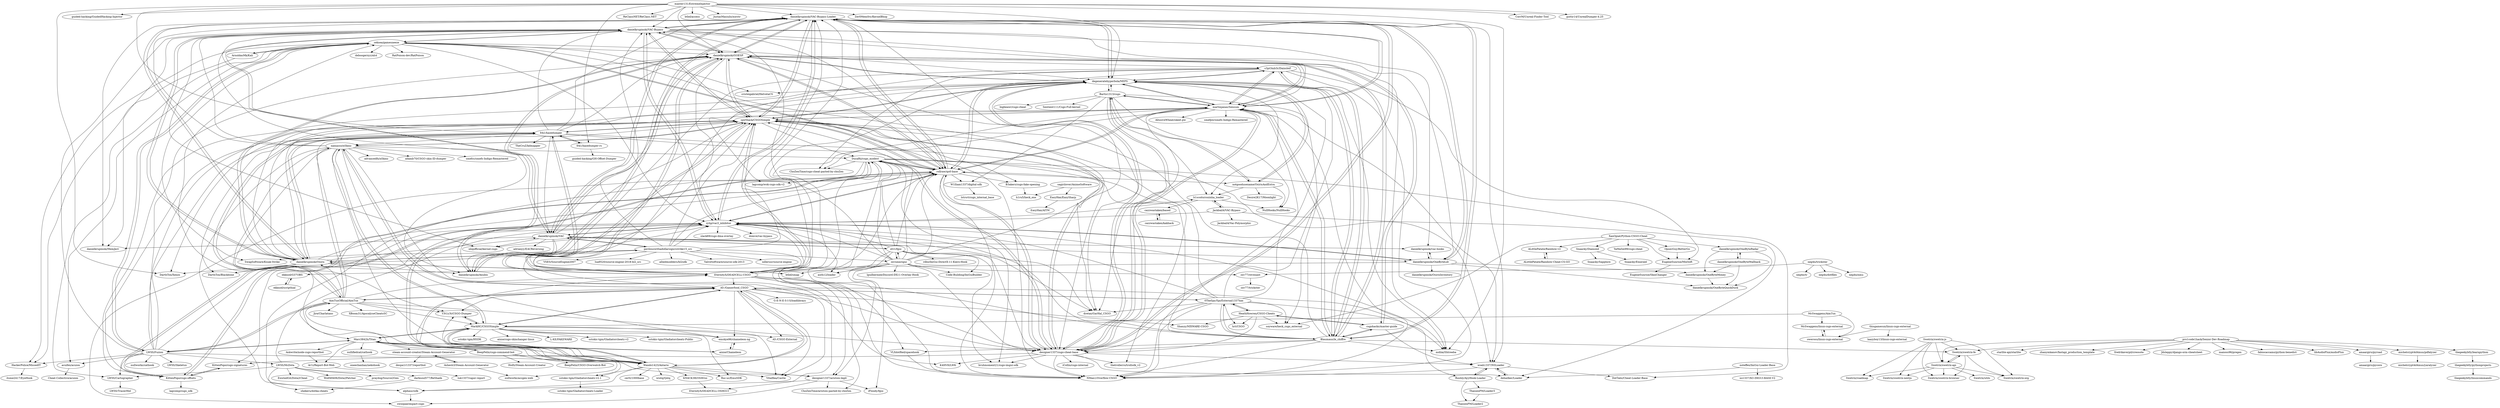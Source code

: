 digraph G {
"master131/ExtremeInjector" -> "DarthTon/Xenos" ["e"=1]
"master131/ExtremeInjector" -> "guided-hacking/GuidedHacking-Injector" ["e"=1]
"master131/ExtremeInjector" -> "danielkrupinski/VAC-Bypass-Loader"
"master131/ExtremeInjector" -> "frk1/hazedumper"
"master131/ExtremeInjector" -> "ReClassNET/ReClass.NET" ["e"=1]
"master131/ExtremeInjector" -> "danielkrupinski/VAC-Bypass"
"master131/ExtremeInjector" -> "mdilai/Shtreeba" ["e"=1]
"master131/ExtremeInjector" -> "btbd/access" ["e"=1]
"master131/ExtremeInjector" -> "JustasMasiulis/xorstr" ["e"=1]
"master131/ExtremeInjector" -> "danielkrupinski/GOESP"
"master131/ExtremeInjector" -> "Zer0Mem0ry/KernelBhop" ["e"=1]
"master131/ExtremeInjector" -> "frk1/hazedumper-rs"
"master131/ExtremeInjector" -> "degeneratehyperbola/NEPS"
"master131/ExtremeInjector" -> "CorrM/Unreal-Finder-Tool" ["e"=1]
"master131/ExtremeInjector" -> "guttir14/UnrealDumper-4.25" ["e"=1]
"thegeekyb0y/learnpython" -> "thegeekyb0y/pythonprojects"
"thegeekyb0y/pythonprojects" -> "thegeekyb0y/linuxcommands"
"frk1/hazedumper" -> "danielkrupinski/Osiris"
"frk1/hazedumper" -> "frk1/hazedumper-rs"
"frk1/hazedumper" -> "spirthack/CSGOSimple"
"frk1/hazedumper" -> "danielkrupinski/VAC-Bypass-Loader"
"frk1/hazedumper" -> "danielkrupinski/GOESP"
"frk1/hazedumper" -> "TheCruZ/kdmapper" ["e"=1]
"frk1/hazedumper" -> "danielkrupinski/VAC"
"frk1/hazedumper" -> "EternityX/DEADCELL-CSGO"
"frk1/hazedumper" -> "rollraw/qo0-base"
"frk1/hazedumper" -> "DarthTon/Xenos" ["e"=1]
"frk1/hazedumper" -> "DarthTon/Blackbone" ["e"=1]
"frk1/hazedumper" -> "dretax/GarHal_CSGO" ["e"=1]
"frk1/hazedumper" -> "AimTuxOfficial/AimTux"
"frk1/hazedumper" -> "danielkrupinski/VAC-Bypass"
"frk1/hazedumper" -> "namazso/nSkinz"
"danielkrupinski/GOESP" -> "danielkrupinski/Anubis"
"danielkrupinski/GOESP" -> "danielkrupinski/VAC-Bypass-Loader"
"danielkrupinski/GOESP" -> "danielkrupinski/VAC-Bypass"
"danielkrupinski/GOESP" -> "danielkrupinski/Osiris"
"danielkrupinski/GOESP" -> "danielkrupinski/VAC"
"danielkrupinski/GOESP" -> "spirthack/CSGOSimple"
"danielkrupinski/GOESP" -> "dretax/GarHal_CSGO" ["e"=1]
"danielkrupinski/GOESP" -> "martinjanas/Sensum"
"danielkrupinski/GOESP" -> "Blaumaus/le_chiffre"
"danielkrupinski/GOESP" -> "degeneratehyperbola/NEPS"
"danielkrupinski/GOESP" -> "rollraw/qo0-base"
"danielkrupinski/GOESP" -> "zyhp/vac3_inhibitor"
"danielkrupinski/GOESP" -> "EternityX/DEADCELL-CSGO"
"danielkrupinski/GOESP" -> "csgohacks/master-guide"
"danielkrupinski/GOESP" -> "s3pt3mb3r/Dainsleif"
"danielkrupinski/Osiris" -> "frk1/hazedumper"
"danielkrupinski/Osiris" -> "danielkrupinski/GOESP"
"danielkrupinski/Osiris" -> "danielkrupinski/VAC-Bypass-Loader"
"danielkrupinski/Osiris" -> "danielkrupinski/VAC-Bypass"
"danielkrupinski/Osiris" -> "spirthack/CSGOSimple"
"danielkrupinski/Osiris" -> "EternityX/DEADCELL-CSGO"
"danielkrupinski/Osiris" -> "degeneratehyperbola/NEPS"
"danielkrupinski/Osiris" -> "rollraw/qo0-base"
"danielkrupinski/Osiris" -> "danielkrupinski/Anubis"
"danielkrupinski/Osiris" -> "danielkrupinski/VAC"
"danielkrupinski/Osiris" -> "DarthTon/Xenos" ["e"=1]
"danielkrupinski/Osiris" -> "perilouswithadollarsign/cstrike15_src"
"danielkrupinski/Osiris" -> "zyhp/vac3_inhibitor"
"danielkrupinski/Osiris" -> "martinjanas/Sensum"
"danielkrupinski/Osiris" -> "DarthTon/Blackbone" ["e"=1]
"danielkrupinski/VAC-Bypass-Loader" -> "danielkrupinski/VAC-Bypass"
"danielkrupinski/VAC-Bypass-Loader" -> "danielkrupinski/VAC"
"danielkrupinski/VAC-Bypass-Loader" -> "danielkrupinski/GOESP"
"danielkrupinski/VAC-Bypass-Loader" -> "zyhp/vac3_inhibitor"
"danielkrupinski/VAC-Bypass-Loader" -> "danielkrupinski/Anubis"
"danielkrupinski/VAC-Bypass-Loader" -> "Blaumaus/le_chiffre"
"danielkrupinski/VAC-Bypass-Loader" -> "danielkrupinski/OneByteLdr"
"danielkrupinski/VAC-Bypass-Loader" -> "martinjanas/Sensum"
"danielkrupinski/VAC-Bypass-Loader" -> "danielkrupinski/Osiris"
"danielkrupinski/VAC-Bypass-Loader" -> "spirthack/CSGOSimple"
"danielkrupinski/VAC-Bypass-Loader" -> "degeneratehyperbola/NEPS"
"danielkrupinski/VAC-Bypass-Loader" -> "rollraw/qo0-base"
"danielkrupinski/VAC-Bypass-Loader" -> "designer1337/csgo-cheat-base"
"danielkrupinski/VAC-Bypass-Loader" -> "danielkrupinski/MemJect" ["e"=1]
"danielkrupinski/VAC-Bypass-Loader" -> "woah1337/NSLoader"
"danielkrupinski/VAC" -> "danielkrupinski/VAC-Bypass"
"danielkrupinski/VAC" -> "danielkrupinski/VAC-Bypass-Loader"
"danielkrupinski/VAC" -> "zyhp/vac3_inhibitor"
"danielkrupinski/VAC" -> "danielkrupinski/vac-hooks"
"danielkrupinski/VAC" -> "danielkrupinski/GOESP"
"danielkrupinski/VAC" -> "btbd/smap" ["e"=1]
"danielkrupinski/VAC" -> "adrianyy/EACReversing" ["e"=1]
"danielkrupinski/VAC" -> "danielkrupinski/OneByteLdr"
"danielkrupinski/VAC" -> "dretax/GarHal_CSGO" ["e"=1]
"danielkrupinski/VAC" -> "otvv/fgui"
"danielkrupinski/VAC" -> "nbqofficial/kernel-csgo" ["e"=1]
"danielkrupinski/VAC" -> "spirthack/CSGOSimple"
"danielkrupinski/VAC" -> "perilouswithadollarsign/cstrike15_src"
"danielkrupinski/VAC" -> "danielkrupinski/MemJect" ["e"=1]
"danielkrupinski/VAC" -> "danielkrupinski/Anubis"
"danielkrupinski/VAC-Bypass" -> "danielkrupinski/VAC-Bypass-Loader"
"danielkrupinski/VAC-Bypass" -> "danielkrupinski/VAC"
"danielkrupinski/VAC-Bypass" -> "zyhp/vac3_inhibitor"
"danielkrupinski/VAC-Bypass" -> "danielkrupinski/GOESP"
"danielkrupinski/VAC-Bypass" -> "danielkrupinski/vac-hooks"
"danielkrupinski/VAC-Bypass" -> "danielkrupinski/MemJect" ["e"=1]
"danielkrupinski/VAC-Bypass" -> "danielkrupinski/OneByteLdr"
"danielkrupinski/VAC-Bypass" -> "danielkrupinski/Anubis"
"danielkrupinski/VAC-Bypass" -> "spirthack/CSGOSimple"
"danielkrupinski/VAC-Bypass" -> "rollraw/qo0-base"
"danielkrupinski/VAC-Bypass" -> "martinjanas/Sensum"
"danielkrupinski/VAC-Bypass" -> "danielkrupinski/Osiris"
"danielkrupinski/VAC-Bypass" -> "seksea/gamesneeze"
"danielkrupinski/VAC-Bypass" -> "mdilai/Shtreeba" ["e"=1]
"danielkrupinski/VAC-Bypass" -> "nbqofficial/kernel-csgo" ["e"=1]
"dehailker/Loader" -> "woah1337/NSLoader"
"frk1/hazedumper-rs" -> "frk1/hazedumper"
"frk1/hazedumper-rs" -> "guided-hacking/GH-Offset-Dumper" ["e"=1]
"spirthack/CSGOSimple" -> "designer1337/csgo-cheat-base"
"spirthack/CSGOSimple" -> "EternityX/DEADCELL-CSGO"
"spirthack/CSGOSimple" -> "rollraw/qo0-base"
"spirthack/CSGOSimple" -> "danielkrupinski/Anubis"
"spirthack/CSGOSimple" -> "danielkrupinski/GOESP"
"spirthack/CSGOSimple" -> "martinjanas/Sensum"
"spirthack/CSGOSimple" -> "danielkrupinski/VAC-Bypass-Loader"
"spirthack/CSGOSimple" -> "KittenPopo/csgo-offsets"
"spirthack/CSGOSimple" -> "degeneratehyperbola/NEPS"
"spirthack/CSGOSimple" -> "DucaRii/csgo_modest"
"spirthack/CSGOSimple" -> "danielkrupinski/VAC-Bypass"
"spirthack/CSGOSimple" -> "NMan1/Overflow-CSGO"
"spirthack/CSGOSimple" -> "B3akers/csgo-fake-opening"
"spirthack/CSGOSimple" -> "frk1/hazedumper"
"spirthack/CSGOSimple" -> "namazso/nSkinz"
"Jackbail4/VAC-Bypass" -> "b1scoito/cozinha_loader"
"Jackbail4/VAC-Bypass" -> "Jackbail4/Vac-Polymorphic"
"Jackbail4/VAC-Bypass" -> "dehailker/Loader"
"Jackbail4/VAC-Bypass" -> "zyhp/vac3_inhibitor"
"OpsecGuy/BetterGo" -> "EugeneSunrise/MixSoft"
"ekknod/scripthial" -> "ekknod/G37OBS"
"otvv/fgui" -> "zxvnme/zgui"
"otvv/fgui" -> "bruhmoment21/csgo-imgui-sdk"
"otvv/fgui" -> "NMan1/Overflow-CSGO"
"otvv/fgui" -> "designer1337/csgo-cheat-base"
"otvv/fgui" -> "rollraw/qo0-base"
"otvv/fgui" -> "DucaRii/csgo_modest"
"otvv/fgui" -> "zyhp/vac3_inhibitor"
"otvv/fgui" -> "Code-Building/ImGuiBuilder" ["e"=1]
"otvv/fgui" -> "danielkrupinski/VAC"
"otvv/fgui" -> "auth12/loader"
"otvv/fgui" -> "rdbo/ImGui-DirectX-11-Kiero-Hook" ["e"=1]
"perilouswithadollarsign/cstrike15_src" -> "VSES/SourceEngine2007" ["e"=1]
"perilouswithadollarsign/cstrike15_src" -> "danielkrupinski/VAC"
"perilouswithadollarsign/cstrike15_src" -> "danielkrupinski/VAC-Bypass"
"perilouswithadollarsign/cstrike15_src" -> "SwagSoftware/Kisak-Strike" ["e"=1]
"perilouswithadollarsign/cstrike15_src" -> "spirthack/CSGOSimple"
"perilouswithadollarsign/cstrike15_src" -> "rollraw/qo0-base"
"perilouswithadollarsign/cstrike15_src" -> "lua9520/source-engine-2018-hl2_src" ["e"=1]
"perilouswithadollarsign/cstrike15_src" -> "alliedmodders/hl2sdk" ["e"=1]
"perilouswithadollarsign/cstrike15_src" -> "EternityX/DEADCELL-CSGO"
"perilouswithadollarsign/cstrike15_src" -> "danielkrupinski/Osiris"
"perilouswithadollarsign/cstrike15_src" -> "zxvnme/zgui"
"perilouswithadollarsign/cstrike15_src" -> "zyhp/vac3_inhibitor"
"perilouswithadollarsign/cstrike15_src" -> "ValveSoftware/source-sdk-2013" ["e"=1]
"perilouswithadollarsign/cstrike15_src" -> "danielkrupinski/VAC-Bypass-Loader"
"perilouswithadollarsign/cstrike15_src" -> "nillerusr/source-engine" ["e"=1]
"LWSS/Fuzion" -> "seksea/gamesneeze"
"LWSS/Fuzion" -> "AimTuxOfficial/AimTux"
"LWSS/Fuzion" -> "acuifex/acuion"
"LWSS/Fuzion" -> "HackerPolice/MissedIT"
"LWSS/Fuzion" -> "LWSS/Cartographer"
"LWSS/Fuzion" -> "Marc3842h/Titan"
"LWSS/Fuzion" -> "Wando1423/Antario"
"LWSS/Fuzion" -> "danielkrupinski/GOESP"
"LWSS/Fuzion" -> "danielkrupinski/VAC-Bypass"
"LWSS/Fuzion" -> "LWSS/McDota"
"LWSS/Fuzion" -> "nullworks/cathook" ["e"=1]
"LWSS/Fuzion" -> "LWSS/Skeletux"
"LWSS/Fuzion" -> "martinjanas/Sensum"
"LWSS/Fuzion" -> "spirthack/CSGOSimple"
"LWSS/Fuzion" -> "zyhp/vac3_inhibitor"
"A5-/Gamerfood_CSGO" -> "MarkHC/CSGOSimple"
"A5-/Gamerfood_CSGO" -> "A5-/CSGO-External"
"A5-/Gamerfood_CSGO" -> "Wando1423/Antario"
"A5-/Gamerfood_CSGO" -> "Y3t1y3t/CSGO-Dumper"
"A5-/Gamerfood_CSGO" -> "Vitalflea/Castle"
"A5-/Gamerfood_CSGO" -> "AimTuxOfficial/AimTux"
"A5-/Gamerfood_CSGO" -> "sstokic-tgm/Gladiatorcheatz-v2.1"
"A5-/Gamerfood_CSGO" -> "namazso/nSkinz"
"A5-/Gamerfood_CSGO" -> "Shaxzy/NIXWARE-CSGO"
"A5-/Gamerfood_CSGO" -> "designer1337/csgo-cheat-base"
"A5-/Gamerfood_CSGO" -> "spirthack/CSGOSimple"
"A5-/Gamerfood_CSGO" -> "G-E-N-E-S-I-S/loadlibrayy" ["e"=1]
"A5-/Gamerfood_CSGO" -> "emskye96/chameleon-ng"
"A5-/Gamerfood_CSGO" -> "Roshly/AyyHook-Loader"
"A5-/Gamerfood_CSGO" -> "0TheSpy/SpyExternal1337hax"
"ALittlePatate/Rainbow-v2" -> "ALittlePatate/Rainbow-Cheat-CS-GO"
"XanOpiat/Python-CSGO-Cheat" -> "Snaacky/Diamond"
"XanOpiat/Python-CSGO-Cheat" -> "OpsecGuy/BetterGo"
"XanOpiat/Python-CSGO-Cheat" -> "danielkrupinski/OneByteRadar"
"XanOpiat/Python-CSGO-Cheat" -> "soyware/heck_csgo_external"
"XanOpiat/Python-CSGO-Cheat" -> "EugeneSunrise/MixSoft"
"XanOpiat/Python-CSGO-Cheat" -> "YaMaSei99/csgo-cheat"
"XanOpiat/Python-CSGO-Cheat" -> "ALittlePatate/Rainbow-v2"
"sagirilover/AnimeSoftware" -> "h1ru5/heck_exe"
"sagirilover/AnimeSoftware" -> "EasyHax/EasySharp"
"noteffex/ImGui-Loader-Base" -> "dehailker/Loader"
"noteffex/ImGui-Loader-Base" -> "xo1337/XO-IMGUI-BASE-V2"
"Marc3842h/Titan" -> "Wando1423/Antario"
"Marc3842h/Titan" -> "BeepFelix/csgo-commend-bot"
"Marc3842h/Titan" -> "MarkHC/CSGOSimple"
"Marc3842h/Titan" -> "Askwrite/node-csgo-reportbot"
"Marc3842h/Titan" -> "LWSS/Fuzion"
"Marc3842h/Titan" -> "Ar1i/Report-Bot-Web"
"Marc3842h/Titan" -> "nullifiedcat/cathook"
"Marc3842h/Titan" -> "steam-account-creator/Steam-Account-Generator"
"Marc3842h/Titan" -> "designer1337/aristois-legit"
"KittenPopo/csgo-offsets" -> "KittenPopo/csgo-signatures"
"KittenPopo/csgo-offsets" -> "zyhp/vac3_inhibitor"
"KittenPopo/csgo-offsets" -> "lagcomp/csgo_sdk"
"KittenPopo/csgo-offsets" -> "rollraw/qo0-base"
"danielkrupinski/OneByteLdr" -> "danielkrupinski/OneByteMoney"
"danielkrupinski/OneByteLdr" -> "danielkrupinski/vac-hooks"
"danielkrupinski/OneByteLdr" -> "zyhp/vac3_inhibitor"
"danielkrupinski/OneByteLdr" -> "danielkrupinski/VAC-Bypass-Loader"
"danielkrupinski/OneByteLdr" -> "danielkrupinski/OneByteQuickDuck"
"danielkrupinski/OneByteLdr" -> "danielkrupinski/OsirisInventory"
"danielkrupinski/OneByteLdr" -> "ekknod/G37OBS"
"zyhp/vac3_inhibitor" -> "danielkrupinski/VAC-Bypass"
"zyhp/vac3_inhibitor" -> "danielkrupinski/VAC-Bypass-Loader"
"zyhp/vac3_inhibitor" -> "nbqofficial/kernel-csgo" ["e"=1]
"zyhp/vac3_inhibitor" -> "mdilai/Shtreeba" ["e"=1]
"zyhp/vac3_inhibitor" -> "NMan1/Overflow-CSGO"
"zyhp/vac3_inhibitor" -> "danielkrupinski/VAC"
"zyhp/vac3_inhibitor" -> "KittenPopo/csgo-offsets"
"zyhp/vac3_inhibitor" -> "b1scoito/cozinha_loader"
"zyhp/vac3_inhibitor" -> "rollraw/qo0-base"
"zyhp/vac3_inhibitor" -> "danielkrupinski/OneByteLdr"
"zyhp/vac3_inhibitor" -> "dretax/GarHal_CSGO" ["e"=1]
"zyhp/vac3_inhibitor" -> "slack69/csgo-dma-overlay" ["e"=1]
"zyhp/vac3_inhibitor" -> "KittenPopo/csgo-signatures"
"zyhp/vac3_inhibitor" -> "domve/vac-bypass"
"zyhp/vac3_inhibitor" -> "auth12/loader"
"Swetrix/swetrix-api" -> "Swetrix/swetrix-fe"
"Swetrix/swetrix-api" -> "Swetrix/swetrix-org"
"Swetrix/swetrix-api" -> "Swetrix/roadmap"
"Swetrix/swetrix-api" -> "Swetrix/swetrix-nextjs"
"Swetrix/swetrix-api" -> "Swetrix/swetrix-browser"
"Swetrix/swetrix-api" -> "Swetrix/utils"
"Snaacky/Diamond" -> "Snaacky/Sapphire"
"Snaacky/Diamond" -> "Snaacky/Emerald"
"KN4CK3R/OSHGui" -> "EternityX/DEADCELL-OSHGUI"
"rollraw/qo0-base" -> "designer1337/csgo-cheat-base"
"rollraw/qo0-base" -> "degeneratehyperbola/NEPS"
"rollraw/qo0-base" -> "spirthack/CSGOSimple"
"rollraw/qo0-base" -> "lagcomp/wok-csgo-sdk-v2"
"rollraw/qo0-base" -> "zyhp/vac3_inhibitor"
"rollraw/qo0-base" -> "seksea/gamesneeze"
"rollraw/qo0-base" -> "KittenPopo/csgo-offsets"
"rollraw/qo0-base" -> "DucaRii/csgo_modest"
"rollraw/qo0-base" -> "NMan1/Overflow-CSGO"
"rollraw/qo0-base" -> "martinjanas/Sensum"
"rollraw/qo0-base" -> "danielkrupinski/VAC-Bypass-Loader"
"rollraw/qo0-base" -> "notgoodusename/OsirisAndExtra"
"rollraw/qo0-base" -> "danielkrupinski/GOESP"
"rollraw/qo0-base" -> "B3akers/csgo-fake-opening"
"rollraw/qo0-base" -> "W1lliam1337/digital-sdk"
"AimTuxOfficial/AimTux" -> "LWSS/Fuzion"
"AimTuxOfficial/AimTux" -> "A5-/Gamerfood_CSGO"
"AimTuxOfficial/AimTux" -> "MarkHC/CSGOSimple"
"AimTuxOfficial/AimTux" -> "frk1/hazedumper"
"AimTuxOfficial/AimTux" -> "EternityX/DEADCELL-CSGO"
"AimTuxOfficial/AimTux" -> "spirthack/CSGOSimple"
"AimTuxOfficial/AimTux" -> "Y3t1y3t/CSGO-Dumper"
"AimTuxOfficial/AimTux" -> "Wando1423/Antario"
"AimTuxOfficial/AimTux" -> "Jire/Charlatano" ["e"=1]
"AimTuxOfficial/AimTux" -> "namazso/nSkinz"
"AimTuxOfficial/AimTux" -> "danielkrupinski/Osiris"
"AimTuxOfficial/AimTux" -> "Marc3842h/Titan"
"AimTuxOfficial/AimTux" -> "seksea/gamesneeze"
"AimTuxOfficial/AimTux" -> "XBoom31/ApocalyseCheatsSC"
"AimTuxOfficial/AimTux" -> "designer1337/csgo-cheat-base"
"B3akers/csgo-fake-opening" -> "h1ru5/heck_exe"
"cazzwastaken/based" -> "cazzwastaken/kakhack"
"McSwaggens/linux-csgo-external" -> "owerosu/linux-csgo-external"
"MarkHC/CSGOSimple" -> "A5-/Gamerfood_CSGO"
"MarkHC/CSGOSimple" -> "Wando1423/Antario"
"MarkHC/CSGOSimple" -> "emskye96/chameleon-ng"
"MarkHC/CSGOSimple" -> "Y3t1y3t/CSGO-Dumper"
"MarkHC/CSGOSimple" -> "L-KE/FAKEWARE"
"MarkHC/CSGOSimple" -> "aixxe/Chameleon"
"MarkHC/CSGOSimple" -> "Vitalflea/Castle"
"MarkHC/CSGOSimple" -> "namazso/nSkinz"
"MarkHC/CSGOSimple" -> "A5-/CSGO-External"
"MarkHC/CSGOSimple" -> "sstokic-tgm/Gladiatorcheatz-v2"
"MarkHC/CSGOSimple" -> "sstokic-tgm/Gladiatorcheatz-Public"
"MarkHC/CSGOSimple" -> "fluc-uc/EmuSDK"
"MarkHC/CSGOSimple" -> "sstokic-tgm/HSDK"
"MarkHC/CSGOSimple" -> "aixxe/csgo-skinchanger-linux"
"MarkHC/CSGOSimple" -> "Marc3842h/Titan"
"alphauc/sdk" -> "swoopae/impact-csgo"
"sstokic-tgm/Gladiatorcheatz-v2.1" -> "sstokic-tgm/Gladiatorcheatz-Loader"
"nullifiedcat/cathook" -> "oneechanhax/nekohook"
"Wando1423/Antario" -> "fluc-uc/EmuSDK"
"Wando1423/Antario" -> "Vitalflea/Castle"
"Wando1423/Antario" -> "MarkHC/CSGOSimple"
"Wando1423/Antario" -> "DucaRii/csgo_modest"
"Wando1423/Antario" -> "A5-/Gamerfood_CSGO"
"Wando1423/Antario" -> "designer1337/aristois-legit"
"Wando1423/Antario" -> "sstokic-tgm/Gladiatorcheatz-v2.1"
"Wando1423/Antario" -> "Marc3842h/Titan"
"Wando1423/Antario" -> "KN4CK3R/OSHGui"
"Wando1423/Antario" -> "alphauc/sdk"
"Wando1423/Antario" -> "Y3t1y3t/CSGO-Dumper"
"Wando1423/Antario" -> "certt/1000base"
"Wando1423/Antario" -> "wiotq/Qotq"
"designer1337/aristois-legit" -> "alphauc/sdk"
"designer1337/aristois-legit" -> "ChoZenTime/aristois-pasted-by-choZen"
"designer1337/aristois-legit" -> "iFloody/fgui"
"designer1337/aristois-legit" -> "swoopae/impact-csgo"
"zxvnme/zgui" -> "otvv/fgui"
"zxvnme/zgui" -> "iFloody/fgui"
"zxvnme/zgui" -> "zyhp/vac3_inhibitor"
"zxvnme/zgui" -> "DucaRii/csgo_modest"
"zxvnme/zgui" -> "designer1337/csgo-cheat-base"
"zxvnme/zgui" -> "zxv77/revenant"
"zxvnme/zgui" -> "rollraw/qo0-base"
"zxvnme/zgui" -> "Code-Building/ImGuiBuilder" ["e"=1]
"zxvnme/zgui" -> "danielkrupinski/VAC-Bypass"
"zxvnme/zgui" -> "auth12/loader"
"zxvnme/zgui" -> "danielkrupinski/VAC-Bypass-Loader"
"zxvnme/zgui" -> "spirthack/CSGOSimple"
"zxvnme/zgui" -> "designer1337/aristois-legit"
"zxvnme/zgui" -> "lguilhermee/Discord-DX11-Overlay-Hook" ["e"=1]
"zxvnme/zgui" -> "btbd/smap" ["e"=1]
"danielkrupinski/vac-hooks" -> "danielkrupinski/OneByteLdr"
"steam-account-creator/Steam-Account-Generator" -> "despa1r1337/reportbot"
"steam-account-creator/Steam-Account-Generator" -> "Ashesh3/Steam-Account-Generator"
"Y3t1y3t/CSGO-Dumper" -> "MarkHC/CSGOSimple"
"McSwaggens/AimTux" -> "McSwaggens/linux-csgo-external"
"McSwaggens/AimTux" -> "owerosu/linux-csgo-external"
"McSwaggens/AimTux" -> "MarkHC/CSGOSimple"
"s3pt3mb3r/Dainsleif" -> "Blaumaus/le_chiffre"
"s3pt3mb3r/Dainsleif" -> "martinjanas/Sensum"
"s3pt3mb3r/Dainsleif" -> "degeneratehyperbola/NEPS"
"s3pt3mb3r/Dainsleif" -> "K4HVH/LWK"
"s3pt3mb3r/Dainsleif" -> "ChoZenTime/csgo-cheat-pasted-by-choZen"
"s3pt3mb3r/Dainsleif" -> "lagcomp/wok-csgo-sdk-v2"
"s3pt3mb3r/Dainsleif" -> "NMan1/Overflow-CSGO"
"s3pt3mb3r/Dainsleif" -> "VLXdotRed/spacehook"
"s3pt3mb3r/Dainsleif" -> "EugeneSunrise/MixSoft"
"LWSS/Cartographer" -> "LWSS/TracerHid"
"LWSS/McDota" -> "shekeru/dotka-cheats"
"LWSS/McDota" -> "LWSS/Cartographer"
"LWSS/McDota" -> "darksoul577/ReShade"
"LWSS/McDota" -> "ExistedGit/Dota2Cheat"
"LWSS/McDota" -> "Wolf49406/Dota2Patcher" ["e"=1]
"LWSS/McDota" -> "praydog/Source2Gen"
"LWSS/McDota" -> "zyhp/vac3_inhibitor"
"namazso/nSkinz" -> "emskye96/chameleon-ng"
"namazso/nSkinz" -> "advancedfx/nSkinz" ["e"=1]
"namazso/nSkinz" -> "MarkHC/CSGOSimple"
"namazso/nSkinz" -> "Y3t1y3t/CSGO-Dumper"
"namazso/nSkinz" -> "spirthack/CSGOSimple"
"namazso/nSkinz" -> "Wando1423/Antario"
"namazso/nSkinz" -> "A5-/Gamerfood_CSGO"
"namazso/nSkinz" -> "aixxe/Chameleon"
"namazso/nSkinz" -> "danielkrupinski/VAC-Bypass-Loader"
"namazso/nSkinz" -> "Vitalflea/Castle"
"namazso/nSkinz" -> "alphauc/sdk"
"namazso/nSkinz" -> "danielkrupinski/VAC-Bypass"
"namazso/nSkinz" -> "adamb70/CSGO-skin-ID-dumper"
"namazso/nSkinz" -> "DucaRii/csgo_modest"
"namazso/nSkinz" -> "smefcc/smefs-Indigo-Remastered"
"EternityX/DEADCELL-CSGO" -> "spirthack/CSGOSimple"
"EternityX/DEADCELL-CSGO" -> "danielkrupinski/GOESP"
"EternityX/DEADCELL-CSGO" -> "designer1337/csgo-cheat-base"
"EternityX/DEADCELL-CSGO" -> "rollraw/qo0-base"
"EternityX/DEADCELL-CSGO" -> "DucaRii/csgo_modest"
"EternityX/DEADCELL-CSGO" -> "designer1337/aristois-legit"
"EternityX/DEADCELL-CSGO" -> "martinjanas/Sensum"
"EternityX/DEADCELL-CSGO" -> "Blaumaus/le_chiffre"
"EternityX/DEADCELL-CSGO" -> "danielkrupinski/Osiris"
"EternityX/DEADCELL-CSGO" -> "Wando1423/Antario"
"EternityX/DEADCELL-CSGO" -> "A5-/Gamerfood_CSGO"
"EternityX/DEADCELL-CSGO" -> "EternityX/DEADCELL-OSHGUI"
"EternityX/DEADCELL-CSGO" -> "danielkrupinski/VAC-Bypass-Loader"
"EternityX/DEADCELL-CSGO" -> "degeneratehyperbola/NEPS"
"EternityX/DEADCELL-CSGO" -> "frk1/hazedumper"
"DucaRii/csgo_modest" -> "designer1337/csgo-cheat-base"
"DucaRii/csgo_modest" -> "swoopae/impact-csgo"
"DucaRii/csgo_modest" -> "Wando1423/Antario"
"DucaRii/csgo_modest" -> "woah1337/NSLoader"
"DucaRii/csgo_modest" -> "bruhmoment21/csgo-imgui-sdk"
"DucaRii/csgo_modest" -> "thetrollerro/trollsdk_v2"
"DucaRii/csgo_modest" -> "ChoZenTime/aristois-pasted-by-choZen"
"DucaRii/csgo_modest" -> "DotTabz/Cheat-Loader-Base"
"DucaRii/csgo_modest" -> "rollraw/qo0-base"
"DucaRii/csgo_modest" -> "ChoZenTime/csgo-cheat-pasted-by-choZen"
"DucaRii/csgo_modest" -> "alphauc/sdk"
"EasyHax/EasySharp" -> "EasyHax/AITM"
"danielkrupinski/OneByteRadar" -> "danielkrupinski/OneByteWallhack"
"danielkrupinski/OneByteRadar" -> "danielkrupinski/OneByteMoney"
"danielkrupinski/OneByteRadar" -> "danielkrupinski/OneByteQuickDuck"
"degeneratehyperbola/NEPS" -> "martinjanas/Sensum"
"degeneratehyperbola/NEPS" -> "Blaumaus/le_chiffre"
"degeneratehyperbola/NEPS" -> "rollraw/qo0-base"
"degeneratehyperbola/NEPS" -> "notgoodusename/OsirisAndExtra"
"degeneratehyperbola/NEPS" -> "s3pt3mb3r/Dainsleif"
"degeneratehyperbola/NEPS" -> "mdilai/Shtreeba" ["e"=1]
"degeneratehyperbola/NEPS" -> "designer1337/csgo-cheat-base"
"degeneratehyperbola/NEPS" -> "b1scoito/cozinha_loader"
"degeneratehyperbola/NEPS" -> "danielkrupinski/VAC-Bypass-Loader"
"degeneratehyperbola/NEPS" -> "Bartis1313/csgo"
"degeneratehyperbola/NEPS" -> "cristeigabriel/HelvetaCS"
"degeneratehyperbola/NEPS" -> "NMan1/Overflow-CSGO"
"degeneratehyperbola/NEPS" -> "danielkrupinski/GOESP"
"degeneratehyperbola/NEPS" -> "spirthack/CSGOSimple"
"degeneratehyperbola/NEPS" -> "KittenPopo/csgo-offsets"
"Roshly/AyyHook-Loader" -> "woah1337/NSLoader"
"Roshly/AyyHook-Loader" -> "ThaisenPM/Loader2"
"Roshly/AyyHook-Loader" -> "ThaisenPM/Loader3"
"notgoodusename/OsirisAndExtra" -> "b1scoito/cozinha_loader"
"notgoodusename/OsirisAndExtra" -> "degeneratehyperbola/NEPS"
"notgoodusename/OsirisAndExtra" -> "Desire2K17/Moonlight"
"notgoodusename/OsirisAndExtra" -> "Bartis1313/csgo"
"notgoodusename/OsirisAndExtra" -> "NullHooks/NullHooks"
"0TheSpy/SpyExternal1337hax" -> "Blaumaus/le_chiffre"
"0TheSpy/SpyExternal1337hax" -> "HeathHowren/CSGO-Cheats"
"0TheSpy/SpyExternal1337hax" -> "martinjanas/Sensum"
"0TheSpy/SpyExternal1337hax" -> "degeneratehyperbola/NEPS"
"0TheSpy/SpyExternal1337hax" -> "zyhp/vac3_inhibitor"
"0TheSpy/SpyExternal1337hax" -> "designer1337/csgo-cheat-base"
"0TheSpy/SpyExternal1337hax" -> "dretax/GarHal_CSGO" ["e"=1]
"0TheSpy/SpyExternal1337hax" -> "NMan1/Overflow-CSGO"
"0TheSpy/SpyExternal1337hax" -> "mdilai/Shtreeba" ["e"=1]
"0TheSpy/SpyExternal1337hax" -> "soyware/heck_csgo_external"
"0TheSpy/SpyExternal1337hax" -> "spirthack/CSGOSimple"
"0TheSpy/SpyExternal1337hax" -> "A5-/Gamerfood_CSGO"
"0TheSpy/SpyExternal1337hax" -> "hrt/CSGO"
"Bartis1313/csgo" -> "notgoodusename/OsirisAndExtra"
"Bartis1313/csgo" -> "W1lliam1337/digital-sdk"
"Bartis1313/csgo" -> "b1scoito/cozinha_loader"
"Bartis1313/csgo" -> "bigbeawr/csgo-cheat"
"Bartis1313/csgo" -> "NullHooks/NullHooks"
"Bartis1313/csgo" -> "soyware/heck_csgo_external"
"Bartis1313/csgo" -> "martinjanas/Sensum"
"Bartis1313/csgo" -> "degeneratehyperbola/NEPS"
"Bartis1313/csgo" -> "designer1337/csgo-cheat-base"
"Bartis1313/csgo" -> "Sentient111/Csgo-Full-kernel" ["e"=1]
"HeathHowren/CSGO-Cheats" -> "hrt/CSGO"
"HeathHowren/CSGO-Cheats" -> "Shaxzy/NIXWARE-CSGO"
"HeathHowren/CSGO-Cheats" -> "designer1337/csgo-cheat-base"
"HeathHowren/CSGO-Cheats" -> "0TheSpy/SpyExternal1337hax"
"HeathHowren/CSGO-Cheats" -> "csgohacks/master-guide"
"HeathHowren/CSGO-Cheats" -> "soyware/heck_csgo_external"
"VLXdotRed/spacehook" -> "NMan1/Overflow-CSGO"
"Blaumaus/le_chiffre" -> "degeneratehyperbola/NEPS"
"Blaumaus/le_chiffre" -> "s3pt3mb3r/Dainsleif"
"Blaumaus/le_chiffre" -> "danielkrupinski/VAC-Bypass-Loader"
"Blaumaus/le_chiffre" -> "VLXdotRed/spacehook"
"Blaumaus/le_chiffre" -> "danielkrupinski/GOESP"
"Blaumaus/le_chiffre" -> "csgohacks/master-guide"
"Blaumaus/le_chiffre" -> "martinjanas/Sensum"
"Blaumaus/le_chiffre" -> "0TheSpy/SpyExternal1337hax"
"Blaumaus/le_chiffre" -> "designer1337/csgo-cheat-base"
"Blaumaus/le_chiffre" -> "mdilai/Shtreeba" ["e"=1]
"Blaumaus/le_chiffre" -> "Swetrix/swetrix-fe"
"Blaumaus/le_chiffre" -> "NMan1/Overflow-CSGO"
"Blaumaus/le_chiffre" -> "zyhp/vac3_inhibitor"
"Blaumaus/le_chiffre" -> "rollraw/qo0-base"
"Blaumaus/le_chiffre" -> "spirthack/CSGOSimple"
"designer1337/csgo-cheat-base" -> "DucaRii/csgo_modest"
"designer1337/csgo-cheat-base" -> "rollraw/qo0-base"
"designer1337/csgo-cheat-base" -> "NMan1/Overflow-CSGO"
"designer1337/csgo-cheat-base" -> "spirthack/CSGOSimple"
"designer1337/csgo-cheat-base" -> "martinjanas/Sensum"
"designer1337/csgo-cheat-base" -> "woah1337/NSLoader"
"designer1337/csgo-cheat-base" -> "thetrollerro/trollsdk_v2"
"designer1337/csgo-cheat-base" -> "degeneratehyperbola/NEPS"
"designer1337/csgo-cheat-base" -> "bruhmoment21/csgo-imgui-sdk"
"designer1337/csgo-cheat-base" -> "K4HVH/LWK"
"designer1337/csgo-cheat-base" -> "Bartis1313/csgo"
"designer1337/csgo-cheat-base" -> "danielkrupinski/VAC-Bypass-Loader"
"designer1337/csgo-cheat-base" -> "KittenPopo/csgo-signatures"
"designer1337/csgo-cheat-base" -> "dehailker/Loader"
"designer1337/csgo-cheat-base" -> "iCollin/csgo-internal"
"emskye96/chameleon-ng" -> "aixxe/Chameleon"
"pro1code1hack/Senior-Dev-Roadmap" -> "amaargiru/pyroad"
"pro1code1hack/Senior-Dev-Roadmap" -> "starlite-api/starlite" ["e"=1]
"pro1code1hack/Senior-Dev-Roadmap" -> "zhanymkanov/fastapi_production_template" ["e"=1]
"pro1code1hack/Senior-Dev-Roadmap" -> "fredrikaverpil/creosote" ["e"=1]
"pro1code1hack/Senior-Dev-Roadmap" -> "Swetrix/swetrix-fe"
"pro1code1hack/Senior-Dev-Roadmap" -> "Jdsleppy/django-orm-cheatsheet" ["e"=1]
"pro1code1hack/Senior-Dev-Roadmap" -> "thegeekyb0y/learnpython"
"pro1code1hack/Senior-Dev-Roadmap" -> "Swetrix/swetrix-api"
"pro1code1hack/Senior-Dev-Roadmap" -> "manoss96/pregex" ["e"=1]
"pro1code1hack/Senior-Dev-Roadmap" -> "fabiocaccamo/python-benedict" ["e"=1]
"pro1code1hack/Senior-Dev-Roadmap" -> "libAudioFlux/audioFlux" ["e"=1]
"pro1code1hack/Senior-Dev-Roadmap" -> "michelcrypt4d4mus/pdfalyzer"
"csgohacks/master-guide" -> "Blaumaus/le_chiffre"
"csgohacks/master-guide" -> "danielkrupinski/GOESP"
"csgohacks/master-guide" -> "woah1337/NSLoader"
"csgohacks/master-guide" -> "HeathHowren/CSGO-Cheats"
"HackerPolice/MissedIT" -> "itsme2417/EyeHook"
"michelcrypt4d4mus/pdfalyzer" -> "michelcrypt4d4mus/yaralyzer"
"seksea/gamesneeze" -> "ArnoldasMk/Kali"
"seksea/gamesneeze" -> "LWSS/Fuzion"
"seksea/gamesneeze" -> "rollraw/qo0-base"
"seksea/gamesneeze" -> "HackerPolice/MissedIT"
"seksea/gamesneeze" -> "SwagSoftware/Kisak-Strike" ["e"=1]
"seksea/gamesneeze" -> "cristeigabriel/HelvetaCS"
"seksea/gamesneeze" -> "degeneratehyperbola/NEPS"
"seksea/gamesneeze" -> "deboogerxyz/ah4"
"seksea/gamesneeze" -> "designer1337/csgo-cheat-base"
"seksea/gamesneeze" -> "danielkrupinski/VAC-Bypass"
"seksea/gamesneeze" -> "danielkrupinski/GOESP"
"seksea/gamesneeze" -> "acuifex/acuion"
"seksea/gamesneeze" -> "LWSS/Cartographer"
"seksea/gamesneeze" -> "zyhp/vac3_inhibitor"
"seksea/gamesneeze" -> "RatPoison-dev/RatPoison"
"KittenPopo/csgo-signatures" -> "KittenPopo/csgo-offsets"
"martinjanas/Sensum" -> "NMan1/Overflow-CSGO"
"martinjanas/Sensum" -> "degeneratehyperbola/NEPS"
"martinjanas/Sensum" -> "designer1337/csgo-cheat-base"
"martinjanas/Sensum" -> "s3pt3mb3r/Dainsleif"
"martinjanas/Sensum" -> "woah1337/NSLoader"
"martinjanas/Sensum" -> "AllusiveWheat/skeet.pw"
"martinjanas/Sensum" -> "spirthack/CSGOSimple"
"martinjanas/Sensum" -> "danielkrupinski/GOESP"
"martinjanas/Sensum" -> "danielkrupinski/VAC-Bypass-Loader"
"martinjanas/Sensum" -> "Bartis1313/csgo"
"martinjanas/Sensum" -> "smefpw/smefs-Indigo-Remastered"
"martinjanas/Sensum" -> "rollraw/qo0-base"
"martinjanas/Sensum" -> "dretax/GarHal_CSGO" ["e"=1]
"martinjanas/Sensum" -> "Blaumaus/le_chiffre"
"martinjanas/Sensum" -> "ChoZenTime/csgo-cheat-pasted-by-choZen"
"ALittlePatate/Rainbow-Cheat-CS-GO" -> "ALittlePatate/Rainbow-v2"
"EugeneSunrise/MixSoft" -> "EugeneSunrise/SkinChanger"
"Ar1i/Report-Bot-Web" -> "luk1337/vapor-report"
"ThaisenPM/Loader3" -> "ThaisenPM/Loader2"
"danielkrupinski/Anubis" -> "danielkrupinski/GOESP"
"danielkrupinski/Anubis" -> "danielkrupinski/VAC-Bypass-Loader"
"danielkrupinski/Anubis" -> "spirthack/CSGOSimple"
"danielkrupinski/OneByteWallhack" -> "danielkrupinski/OneByteRadar"
"danielkrupinski/OneByteWallhack" -> "danielkrupinski/OneByteMoney"
"danielkrupinski/OneByteWallhack" -> "danielkrupinski/OneByteQuickDuck"
"ArnoldasMk/Kali" -> "seksea/gamesneeze"
"ArnoldasMk/Kali" -> "HackerPolice/MissedIT"
"neg4n/trickster" -> "neg4n/nmu"
"neg4n/trickster" -> "neg4n/tr"
"neg4n/trickster" -> "zxv77/revenant"
"neg4n/trickster" -> "neg4n/dotfiles"
"cazzwastaken/kakhack" -> "cazzwastaken/based"
"BeepFelix/csgo-commend-bot" -> "BeepFelix/CSGO-Overwatch-Bot"
"BeepFelix/csgo-commend-bot" -> "Marc3842h/Titan"
"BeepFelix/csgo-commend-bot" -> "Holfz/Steam-Account-Creator"
"BeepFelix/csgo-commend-bot" -> "nullworks/accgen-web"
"Ashesh3/Steam-Account-Generator" -> "steam-account-creator/Steam-Account-Generator"
"Ashesh3/Steam-Account-Generator" -> "nullworks/accgen-web"
"ekknod/G37OBS" -> "ekknod/scripthial"
"W1lliam1337/digital-sdk" -> "lstrsrt/csgo_internal_base"
"woah1337/NSLoader" -> "dehailker/Loader"
"woah1337/NSLoader" -> "Roshly/AyyHook-Loader"
"woah1337/NSLoader" -> "DotTabz/Cheat-Loader-Base"
"woah1337/NSLoader" -> "NMan1/Overflow-CSGO"
"amaargiru/pyroad" -> "amaargiru/pycore"
"Swetrix/swetrix-js" -> "Swetrix/swetrix-api"
"Swetrix/swetrix-js" -> "Swetrix/swetrix-fe"
"Swetrix/swetrix-js" -> "Swetrix/swetrix-org"
"Swetrix/swetrix-js" -> "Swetrix/swetrix-nextjs"
"Swetrix/swetrix-js" -> "Swetrix/swetrix-browser"
"Swetrix/swetrix-js" -> "Swetrix/roadmap"
"zxv77/revenant" -> "zxv77/trickster"
"danielkrupinski/OneByteMoney" -> "danielkrupinski/OneByteQuickDuck"
"acuifex/acuion" -> "Cheat-Collective/acuion"
"aixxe/Chameleon" -> "emskye96/chameleon-ng"
"Askwrite/node-csgo-reportbot" -> "Ar1i/Report-Bot-Web"
"Swetrix/swetrix-fe" -> "Swetrix/swetrix-org"
"Swetrix/swetrix-fe" -> "Swetrix/swetrix-browser"
"Swetrix/swetrix-fe" -> "Swetrix/swetrix-api"
"b1scoito/cozinha_loader" -> "Jackbail4/VAC-Bypass"
"b1scoito/cozinha_loader" -> "cazzwastaken/based"
"b1scoito/cozinha_loader" -> "NullHooks/NullHooks"
"thisgamesux/linux-csgo-external" -> "laazyboy13/linux-csgo-external"
"thisgamesux/linux-csgo-external" -> "owerosu/linux-csgo-external"
"darksoul577/ReShade" -> "shekeru/dotka-cheats"
"owerosu/linux-csgo-external" -> "McSwaggens/linux-csgo-external"
"master131/ExtremeInjector" ["l"="-22.952,-31.702"]
"DarthTon/Xenos" ["l"="-21.409,-32.172"]
"guided-hacking/GuidedHacking-Injector" ["l"="-21.167,-32.28"]
"danielkrupinski/VAC-Bypass-Loader" ["l"="-22.974,-31.752"]
"frk1/hazedumper" ["l"="-22.917,-31.737"]
"ReClassNET/ReClass.NET" ["l"="-21.299,-32.201"]
"danielkrupinski/VAC-Bypass" ["l"="-22.974,-31.73"]
"mdilai/Shtreeba" ["l"="-21.107,-32.279"]
"btbd/access" ["l"="-21.261,-32.256"]
"JustasMasiulis/xorstr" ["l"="-21.297,-32.258"]
"danielkrupinski/GOESP" ["l"="-22.986,-31.746"]
"Zer0Mem0ry/KernelBhop" ["l"="-21.262,-32.219"]
"frk1/hazedumper-rs" ["l"="-22.897,-31.705"]
"degeneratehyperbola/NEPS" ["l"="-23.004,-31.758"]
"CorrM/Unreal-Finder-Tool" ["l"="-21.167,-32.212"]
"guttir14/UnrealDumper-4.25" ["l"="-21.18,-32.247"]
"thegeekyb0y/learnpython" ["l"="-23.331,-31.73"]
"thegeekyb0y/pythonprojects" ["l"="-23.368,-31.738"]
"thegeekyb0y/linuxcommands" ["l"="-23.395,-31.743"]
"danielkrupinski/Osiris" ["l"="-22.952,-31.727"]
"spirthack/CSGOSimple" ["l"="-22.96,-31.76"]
"TheCruZ/kdmapper" ["l"="-21.265,-32.286"]
"danielkrupinski/VAC" ["l"="-22.99,-31.726"]
"EternityX/DEADCELL-CSGO" ["l"="-22.944,-31.774"]
"rollraw/qo0-base" ["l"="-22.986,-31.761"]
"DarthTon/Blackbone" ["l"="-21.472,-32.185"]
"dretax/GarHal_CSGO" ["l"="25.639,37.001"]
"AimTuxOfficial/AimTux" ["l"="-22.909,-31.764"]
"namazso/nSkinz" ["l"="-22.892,-31.762"]
"danielkrupinski/Anubis" ["l"="-22.963,-31.742"]
"martinjanas/Sensum" ["l"="-22.996,-31.772"]
"Blaumaus/le_chiffre" ["l"="-23.015,-31.771"]
"zyhp/vac3_inhibitor" ["l"="-23.004,-31.739"]
"csgohacks/master-guide" ["l"="-23.01,-31.797"]
"s3pt3mb3r/Dainsleif" ["l"="-23.025,-31.786"]
"perilouswithadollarsign/cstrike15_src" ["l"="-22.943,-31.752"]
"danielkrupinski/OneByteLdr" ["l"="-23.031,-31.712"]
"designer1337/csgo-cheat-base" ["l"="-22.983,-31.786"]
"danielkrupinski/MemJect" ["l"="-21.186,-32.262"]
"woah1337/NSLoader" ["l"="-22.988,-31.814"]
"danielkrupinski/vac-hooks" ["l"="-23.016,-31.694"]
"btbd/smap" ["l"="-21.243,-32.264"]
"adrianyy/EACReversing" ["l"="-21.241,-32.273"]
"otvv/fgui" ["l"="-22.976,-31.775"]
"nbqofficial/kernel-csgo" ["l"="-21.163,-32.291"]
"seksea/gamesneeze" ["l"="-22.974,-31.709"]
"dehailker/Loader" ["l"="-23.034,-31.821"]
"guided-hacking/GH-Offset-Dumper" ["l"="-21.12,-32.323"]
"KittenPopo/csgo-offsets" ["l"="-23.022,-31.733"]
"DucaRii/csgo_modest" ["l"="-22.943,-31.799"]
"NMan1/Overflow-CSGO" ["l"="-23.004,-31.781"]
"B3akers/csgo-fake-opening" ["l"="-22.924,-31.7"]
"Jackbail4/VAC-Bypass" ["l"="-23.077,-31.777"]
"b1scoito/cozinha_loader" ["l"="-23.067,-31.758"]
"Jackbail4/Vac-Polymorphic" ["l"="-23.109,-31.784"]
"OpsecGuy/BetterGo" ["l"="-23.138,-31.831"]
"EugeneSunrise/MixSoft" ["l"="-23.105,-31.816"]
"ekknod/scripthial" ["l"="-23.091,-31.636"]
"ekknod/G37OBS" ["l"="-23.074,-31.657"]
"zxvnme/zgui" ["l"="-22.96,-31.791"]
"bruhmoment21/csgo-imgui-sdk" ["l"="-22.964,-31.81"]
"Code-Building/ImGuiBuilder" ["l"="-12.01,26.106"]
"auth12/loader" ["l"="-23.026,-31.76"]
"rdbo/ImGui-DirectX-11-Kiero-Hook" ["l"="-21.117,-32.267"]
"VSES/SourceEngine2007" ["l"="-34.937,4.957"]
"SwagSoftware/Kisak-Strike" ["l"="-34.915,4.923"]
"lua9520/source-engine-2018-hl2_src" ["l"="-34.937,4.917"]
"alliedmodders/hl2sdk" ["l"="-43.321,8.775"]
"ValveSoftware/source-sdk-2013" ["l"="-34.981,4.041"]
"nillerusr/source-engine" ["l"="-34.968,4.943"]
"LWSS/Fuzion" ["l"="-22.926,-31.721"]
"acuifex/acuion" ["l"="-22.923,-31.682"]
"HackerPolice/MissedIT" ["l"="-22.951,-31.679"]
"LWSS/Cartographer" ["l"="-22.936,-31.671"]
"Marc3842h/Titan" ["l"="-22.84,-31.785"]
"Wando1423/Antario" ["l"="-22.884,-31.793"]
"LWSS/McDota" ["l"="-22.96,-31.655"]
"nullworks/cathook" ["l"="-34.781,4.885"]
"LWSS/Skeletux" ["l"="-22.888,-31.689"]
"A5-/Gamerfood_CSGO" ["l"="-22.909,-31.791"]
"MarkHC/CSGOSimple" ["l"="-22.851,-31.771"]
"A5-/CSGO-External" ["l"="-22.859,-31.8"]
"Y3t1y3t/CSGO-Dumper" ["l"="-22.873,-31.774"]
"Vitalflea/Castle" ["l"="-22.869,-31.786"]
"sstokic-tgm/Gladiatorcheatz-v2.1" ["l"="-22.865,-31.829"]
"Shaxzy/NIXWARE-CSGO" ["l"="-22.946,-31.841"]
"G-E-N-E-S-I-S/loadlibrayy" ["l"="-22.832,-32.965"]
"emskye96/chameleon-ng" ["l"="-22.865,-31.758"]
"Roshly/AyyHook-Loader" ["l"="-22.964,-31.852"]
"0TheSpy/SpyExternal1337hax" ["l"="-22.992,-31.797"]
"ALittlePatate/Rainbow-v2" ["l"="-23.185,-31.814"]
"ALittlePatate/Rainbow-Cheat-CS-GO" ["l"="-23.206,-31.818"]
"XanOpiat/Python-CSGO-Cheat" ["l"="-23.138,-31.808"]
"Snaacky/Diamond" ["l"="-23.177,-31.841"]
"danielkrupinski/OneByteRadar" ["l"="-23.128,-31.738"]
"soyware/heck_csgo_external" ["l"="-23.057,-31.814"]
"YaMaSei99/csgo-cheat" ["l"="-23.164,-31.81"]
"sagirilover/AnimeSoftware" ["l"="-22.849,-31.61"]
"h1ru5/heck_exe" ["l"="-22.879,-31.646"]
"EasyHax/EasySharp" ["l"="-22.831,-31.586"]
"noteffex/ImGui-Loader-Base" ["l"="-23.063,-31.869"]
"xo1337/XO-IMGUI-BASE-V2" ["l"="-23.078,-31.892"]
"BeepFelix/csgo-commend-bot" ["l"="-22.784,-31.808"]
"Askwrite/node-csgo-reportbot" ["l"="-22.806,-31.803"]
"Ar1i/Report-Bot-Web" ["l"="-22.792,-31.789"]
"nullifiedcat/cathook" ["l"="-22.776,-31.772"]
"steam-account-creator/Steam-Account-Generator" ["l"="-22.782,-31.839"]
"designer1337/aristois-legit" ["l"="-22.911,-31.809"]
"KittenPopo/csgo-signatures" ["l"="-23.035,-31.744"]
"lagcomp/csgo_sdk" ["l"="-23.065,-31.703"]
"danielkrupinski/OneByteMoney" ["l"="-23.098,-31.712"]
"danielkrupinski/OneByteQuickDuck" ["l"="-23.094,-31.721"]
"danielkrupinski/OsirisInventory" ["l"="-23.055,-31.681"]
"slack69/csgo-dma-overlay" ["l"="-21.413,-32.38"]
"domve/vac-bypass" ["l"="-23.051,-31.721"]
"Swetrix/swetrix-api" ["l"="-23.225,-31.722"]
"Swetrix/swetrix-fe" ["l"="-23.189,-31.733"]
"Swetrix/swetrix-org" ["l"="-23.206,-31.733"]
"Swetrix/roadmap" ["l"="-23.243,-31.729"]
"Swetrix/swetrix-nextjs" ["l"="-23.24,-31.741"]
"Swetrix/swetrix-browser" ["l"="-23.208,-31.723"]
"Swetrix/utils" ["l"="-23.232,-31.705"]
"Snaacky/Sapphire" ["l"="-23.202,-31.853"]
"Snaacky/Emerald" ["l"="-23.185,-31.859"]
"KN4CK3R/OSHGui" ["l"="-22.877,-31.844"]
"EternityX/DEADCELL-OSHGUI" ["l"="-22.9,-31.829"]
"lagcomp/wok-csgo-sdk-v2" ["l"="-23.03,-31.803"]
"notgoodusename/OsirisAndExtra" ["l"="-23.049,-31.754"]
"W1lliam1337/digital-sdk" ["l"="-23.059,-31.8"]
"Jire/Charlatano" ["l"="-25.701,-14.394"]
"XBoom31/ApocalyseCheatsSC" ["l"="-22.877,-31.809"]
"cazzwastaken/based" ["l"="-23.128,-31.762"]
"cazzwastaken/kakhack" ["l"="-23.154,-31.763"]
"McSwaggens/linux-csgo-external" ["l"="-22.736,-31.727"]
"owerosu/linux-csgo-external" ["l"="-22.718,-31.728"]
"L-KE/FAKEWARE" ["l"="-22.81,-31.751"]
"aixxe/Chameleon" ["l"="-22.849,-31.75"]
"sstokic-tgm/Gladiatorcheatz-v2" ["l"="-22.805,-31.766"]
"sstokic-tgm/Gladiatorcheatz-Public" ["l"="-22.824,-31.745"]
"fluc-uc/EmuSDK" ["l"="-22.841,-31.801"]
"sstokic-tgm/HSDK" ["l"="-22.818,-31.777"]
"aixxe/csgo-skinchanger-linux" ["l"="-22.822,-31.762"]
"alphauc/sdk" ["l"="-22.896,-31.809"]
"swoopae/impact-csgo" ["l"="-22.915,-31.824"]
"sstokic-tgm/Gladiatorcheatz-Loader" ["l"="-22.845,-31.857"]
"oneechanhax/nekohook" ["l"="-22.746,-31.77"]
"certt/1000base" ["l"="-22.843,-31.822"]
"wiotq/Qotq" ["l"="-22.856,-31.814"]
"ChoZenTime/aristois-pasted-by-choZen" ["l"="-22.919,-31.837"]
"iFloody/fgui" ["l"="-22.932,-31.826"]
"zxv77/revenant" ["l"="-22.938,-31.87"]
"lguilhermee/Discord-DX11-Overlay-Hook" ["l"="-21.115,-32.297"]
"despa1r1337/reportbot" ["l"="-22.777,-31.862"]
"Ashesh3/Steam-Account-Generator" ["l"="-22.754,-31.852"]
"McSwaggens/AimTux" ["l"="-22.764,-31.738"]
"K4HVH/LWK" ["l"="-23.019,-31.816"]
"ChoZenTime/csgo-cheat-pasted-by-choZen" ["l"="-22.98,-31.805"]
"VLXdotRed/spacehook" ["l"="-23.043,-31.794"]
"LWSS/TracerHid" ["l"="-22.917,-31.643"]
"shekeru/dotka-cheats" ["l"="-22.975,-31.632"]
"darksoul577/ReShade" ["l"="-22.962,-31.627"]
"ExistedGit/Dota2Cheat" ["l"="-22.944,-31.628"]
"Wolf49406/Dota2Patcher" ["l"="-34.501,5.105"]
"praydog/Source2Gen" ["l"="-22.962,-31.606"]
"advancedfx/nSkinz" ["l"="-43.424,8.53"]
"adamb70/CSGO-skin-ID-dumper" ["l"="-22.843,-31.723"]
"smefcc/smefs-Indigo-Remastered" ["l"="-22.863,-31.731"]
"thetrollerro/trollsdk_v2" ["l"="-22.952,-31.818"]
"DotTabz/Cheat-Loader-Base" ["l"="-22.964,-31.829"]
"EasyHax/AITM" ["l"="-22.82,-31.571"]
"danielkrupinski/OneByteWallhack" ["l"="-23.128,-31.715"]
"Bartis1313/csgo" ["l"="-23.041,-31.776"]
"cristeigabriel/HelvetaCS" ["l"="-23.008,-31.709"]
"ThaisenPM/Loader2" ["l"="-22.978,-31.883"]
"ThaisenPM/Loader3" ["l"="-22.964,-31.893"]
"Desire2K17/Moonlight" ["l"="-23.082,-31.738"]
"NullHooks/NullHooks" ["l"="-23.085,-31.759"]
"HeathHowren/CSGO-Cheats" ["l"="-23.003,-31.825"]
"hrt/CSGO" ["l"="-23.012,-31.85"]
"bigbeawr/csgo-cheat" ["l"="-23.081,-31.795"]
"Sentient111/Csgo-Full-kernel" ["l"="-21.224,-32.481"]
"iCollin/csgo-internal" ["l"="-22.988,-31.842"]
"pro1code1hack/Senior-Dev-Roadmap" ["l"="-23.276,-31.71"]
"amaargiru/pyroad" ["l"="-23.327,-31.69"]
"starlite-api/starlite" ["l"="23.102,3.578"]
"zhanymkanov/fastapi_production_template" ["l"="23.185,3.312"]
"fredrikaverpil/creosote" ["l"="23.249,3.407"]
"Jdsleppy/django-orm-cheatsheet" ["l"="25.954,1.63"]
"manoss96/pregex" ["l"="21.614,34.874"]
"fabiocaccamo/python-benedict" ["l"="26.015,1.493"]
"libAudioFlux/audioFlux" ["l"="26.809,31.35"]
"michelcrypt4d4mus/pdfalyzer" ["l"="-23.291,-31.675"]
"itsme2417/EyeHook" ["l"="-22.936,-31.652"]
"michelcrypt4d4mus/yaralyzer" ["l"="-23.304,-31.651"]
"ArnoldasMk/Kali" ["l"="-22.974,-31.678"]
"deboogerxyz/ah4" ["l"="-22.995,-31.675"]
"RatPoison-dev/RatPoison" ["l"="-23.002,-31.656"]
"AllusiveWheat/skeet.pw" ["l"="-23.058,-31.783"]
"smefpw/smefs-Indigo-Remastered" ["l"="-23.027,-31.833"]
"EugeneSunrise/SkinChanger" ["l"="-23.115,-31.837"]
"luk1337/vapor-report" ["l"="-22.762,-31.791"]
"neg4n/trickster" ["l"="-22.926,-31.924"]
"neg4n/nmu" ["l"="-22.935,-31.945"]
"neg4n/tr" ["l"="-22.916,-31.946"]
"neg4n/dotfiles" ["l"="-22.908,-31.935"]
"BeepFelix/CSGO-Overwatch-Bot" ["l"="-22.746,-31.809"]
"Holfz/Steam-Account-Creator" ["l"="-22.761,-31.816"]
"nullworks/accgen-web" ["l"="-22.754,-31.83"]
"lstrsrt/csgo_internal_base" ["l"="-23.083,-31.825"]
"amaargiru/pycore" ["l"="-23.358,-31.677"]
"Swetrix/swetrix-js" ["l"="-23.221,-31.739"]
"zxv77/trickster" ["l"="-22.93,-31.892"]
"Cheat-Collective/acuion" ["l"="-22.905,-31.664"]
"thisgamesux/linux-csgo-external" ["l"="-22.682,-31.719"]
"laazyboy13/linux-csgo-external" ["l"="-22.659,-31.714"]
}